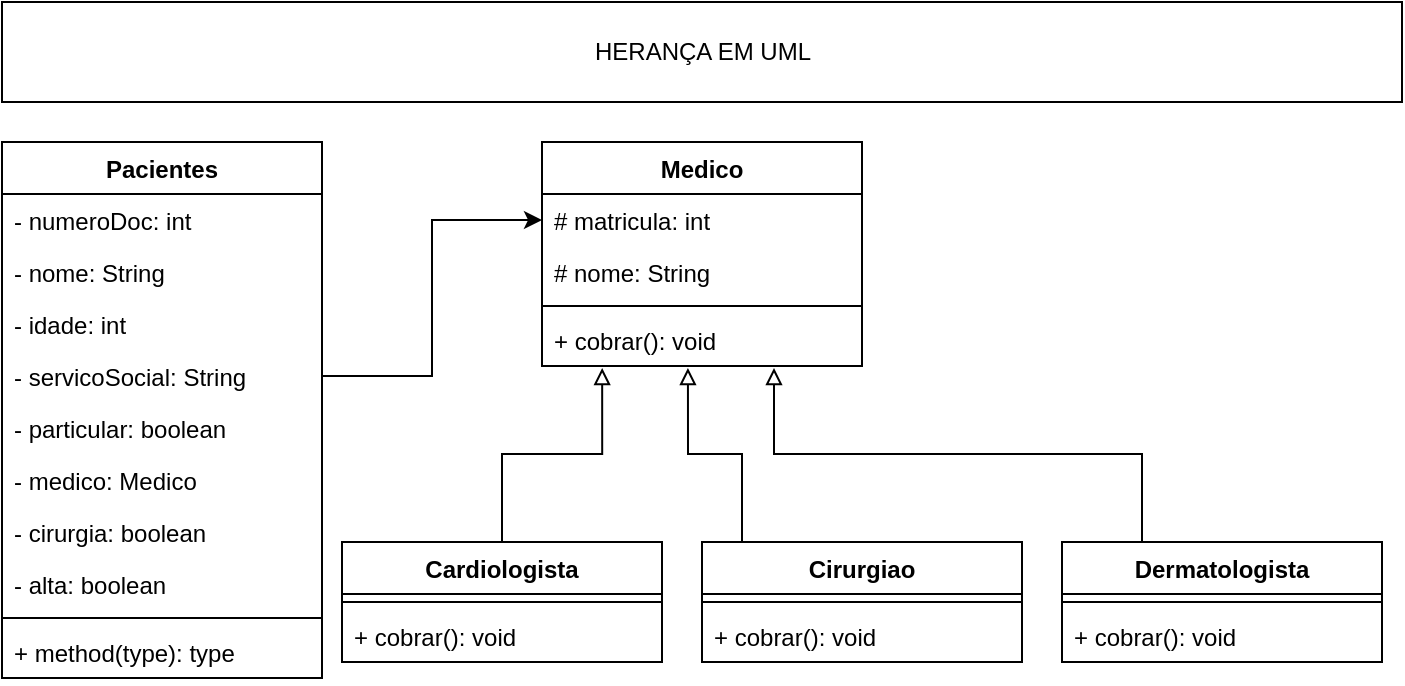 <mxfile version="15.6.8" type="google"><diagram id="8_ld4pD4JJ_oqyoVyFri" name="Page-1"><mxGraphModel dx="786" dy="468" grid="1" gridSize="10" guides="1" tooltips="1" connect="1" arrows="1" fold="1" page="1" pageScale="1" pageWidth="827" pageHeight="1169" math="0" shadow="0"><root><mxCell id="0"/><mxCell id="1" parent="0"/><mxCell id="nzoXcCiEmGecCTO48xiJ-1" value="Pacientes" style="swimlane;fontStyle=1;align=center;verticalAlign=top;childLayout=stackLayout;horizontal=1;startSize=26;horizontalStack=0;resizeParent=1;resizeParentMax=0;resizeLast=0;collapsible=1;marginBottom=0;" vertex="1" parent="1"><mxGeometry x="50" y="100" width="160" height="268" as="geometry"/></mxCell><mxCell id="nzoXcCiEmGecCTO48xiJ-2" value="- numeroDoc: int" style="text;strokeColor=none;fillColor=none;align=left;verticalAlign=top;spacingLeft=4;spacingRight=4;overflow=hidden;rotatable=0;points=[[0,0.5],[1,0.5]];portConstraint=eastwest;" vertex="1" parent="nzoXcCiEmGecCTO48xiJ-1"><mxGeometry y="26" width="160" height="26" as="geometry"/></mxCell><mxCell id="nzoXcCiEmGecCTO48xiJ-10" value="- nome: String" style="text;strokeColor=none;fillColor=none;align=left;verticalAlign=top;spacingLeft=4;spacingRight=4;overflow=hidden;rotatable=0;points=[[0,0.5],[1,0.5]];portConstraint=eastwest;" vertex="1" parent="nzoXcCiEmGecCTO48xiJ-1"><mxGeometry y="52" width="160" height="26" as="geometry"/></mxCell><mxCell id="nzoXcCiEmGecCTO48xiJ-11" value="- idade: int" style="text;strokeColor=none;fillColor=none;align=left;verticalAlign=top;spacingLeft=4;spacingRight=4;overflow=hidden;rotatable=0;points=[[0,0.5],[1,0.5]];portConstraint=eastwest;" vertex="1" parent="nzoXcCiEmGecCTO48xiJ-1"><mxGeometry y="78" width="160" height="26" as="geometry"/></mxCell><mxCell id="nzoXcCiEmGecCTO48xiJ-12" value="- servicoSocial: String" style="text;strokeColor=none;fillColor=none;align=left;verticalAlign=top;spacingLeft=4;spacingRight=4;overflow=hidden;rotatable=0;points=[[0,0.5],[1,0.5]];portConstraint=eastwest;" vertex="1" parent="nzoXcCiEmGecCTO48xiJ-1"><mxGeometry y="104" width="160" height="26" as="geometry"/></mxCell><mxCell id="nzoXcCiEmGecCTO48xiJ-13" value="- particular: boolean" style="text;strokeColor=none;fillColor=none;align=left;verticalAlign=top;spacingLeft=4;spacingRight=4;overflow=hidden;rotatable=0;points=[[0,0.5],[1,0.5]];portConstraint=eastwest;" vertex="1" parent="nzoXcCiEmGecCTO48xiJ-1"><mxGeometry y="130" width="160" height="26" as="geometry"/></mxCell><mxCell id="nzoXcCiEmGecCTO48xiJ-14" value="- medico: Medico" style="text;strokeColor=none;fillColor=none;align=left;verticalAlign=top;spacingLeft=4;spacingRight=4;overflow=hidden;rotatable=0;points=[[0,0.5],[1,0.5]];portConstraint=eastwest;" vertex="1" parent="nzoXcCiEmGecCTO48xiJ-1"><mxGeometry y="156" width="160" height="26" as="geometry"/></mxCell><mxCell id="nzoXcCiEmGecCTO48xiJ-15" value="- cirurgia: boolean" style="text;strokeColor=none;fillColor=none;align=left;verticalAlign=top;spacingLeft=4;spacingRight=4;overflow=hidden;rotatable=0;points=[[0,0.5],[1,0.5]];portConstraint=eastwest;" vertex="1" parent="nzoXcCiEmGecCTO48xiJ-1"><mxGeometry y="182" width="160" height="26" as="geometry"/></mxCell><mxCell id="nzoXcCiEmGecCTO48xiJ-16" value="- alta: boolean" style="text;strokeColor=none;fillColor=none;align=left;verticalAlign=top;spacingLeft=4;spacingRight=4;overflow=hidden;rotatable=0;points=[[0,0.5],[1,0.5]];portConstraint=eastwest;" vertex="1" parent="nzoXcCiEmGecCTO48xiJ-1"><mxGeometry y="208" width="160" height="26" as="geometry"/></mxCell><mxCell id="nzoXcCiEmGecCTO48xiJ-3" value="" style="line;strokeWidth=1;fillColor=none;align=left;verticalAlign=middle;spacingTop=-1;spacingLeft=3;spacingRight=3;rotatable=0;labelPosition=right;points=[];portConstraint=eastwest;" vertex="1" parent="nzoXcCiEmGecCTO48xiJ-1"><mxGeometry y="234" width="160" height="8" as="geometry"/></mxCell><mxCell id="nzoXcCiEmGecCTO48xiJ-4" value="+ method(type): type" style="text;strokeColor=none;fillColor=none;align=left;verticalAlign=top;spacingLeft=4;spacingRight=4;overflow=hidden;rotatable=0;points=[[0,0.5],[1,0.5]];portConstraint=eastwest;" vertex="1" parent="nzoXcCiEmGecCTO48xiJ-1"><mxGeometry y="242" width="160" height="26" as="geometry"/></mxCell><mxCell id="nzoXcCiEmGecCTO48xiJ-5" value="HERANÇA EM UML" style="html=1;" vertex="1" parent="1"><mxGeometry x="50" y="30" width="700" height="50" as="geometry"/></mxCell><mxCell id="nzoXcCiEmGecCTO48xiJ-6" value="Medico" style="swimlane;fontStyle=1;align=center;verticalAlign=top;childLayout=stackLayout;horizontal=1;startSize=26;horizontalStack=0;resizeParent=1;resizeParentMax=0;resizeLast=0;collapsible=1;marginBottom=0;" vertex="1" parent="1"><mxGeometry x="320" y="100" width="160" height="112" as="geometry"/></mxCell><mxCell id="nzoXcCiEmGecCTO48xiJ-7" value="# matricula: int" style="text;strokeColor=none;fillColor=none;align=left;verticalAlign=top;spacingLeft=4;spacingRight=4;overflow=hidden;rotatable=0;points=[[0,0.5],[1,0.5]];portConstraint=eastwest;" vertex="1" parent="nzoXcCiEmGecCTO48xiJ-6"><mxGeometry y="26" width="160" height="26" as="geometry"/></mxCell><mxCell id="nzoXcCiEmGecCTO48xiJ-17" value="# nome: String" style="text;strokeColor=none;fillColor=none;align=left;verticalAlign=top;spacingLeft=4;spacingRight=4;overflow=hidden;rotatable=0;points=[[0,0.5],[1,0.5]];portConstraint=eastwest;" vertex="1" parent="nzoXcCiEmGecCTO48xiJ-6"><mxGeometry y="52" width="160" height="26" as="geometry"/></mxCell><mxCell id="nzoXcCiEmGecCTO48xiJ-8" value="" style="line;strokeWidth=1;fillColor=none;align=left;verticalAlign=middle;spacingTop=-1;spacingLeft=3;spacingRight=3;rotatable=0;labelPosition=right;points=[];portConstraint=eastwest;" vertex="1" parent="nzoXcCiEmGecCTO48xiJ-6"><mxGeometry y="78" width="160" height="8" as="geometry"/></mxCell><mxCell id="nzoXcCiEmGecCTO48xiJ-9" value="+ cobrar(): void" style="text;strokeColor=none;fillColor=none;align=left;verticalAlign=top;spacingLeft=4;spacingRight=4;overflow=hidden;rotatable=0;points=[[0,0.5],[1,0.5]];portConstraint=eastwest;" vertex="1" parent="nzoXcCiEmGecCTO48xiJ-6"><mxGeometry y="86" width="160" height="26" as="geometry"/></mxCell><mxCell id="nzoXcCiEmGecCTO48xiJ-39" style="edgeStyle=orthogonalEdgeStyle;rounded=0;orthogonalLoop=1;jettySize=auto;html=1;exitX=0.5;exitY=0;exitDx=0;exitDy=0;entryX=0.188;entryY=1.038;entryDx=0;entryDy=0;entryPerimeter=0;endArrow=block;endFill=0;" edge="1" parent="1" source="nzoXcCiEmGecCTO48xiJ-18" target="nzoXcCiEmGecCTO48xiJ-9"><mxGeometry relative="1" as="geometry"/></mxCell><mxCell id="nzoXcCiEmGecCTO48xiJ-18" value="Cardiologista" style="swimlane;fontStyle=1;align=center;verticalAlign=top;childLayout=stackLayout;horizontal=1;startSize=26;horizontalStack=0;resizeParent=1;resizeParentMax=0;resizeLast=0;collapsible=1;marginBottom=0;" vertex="1" parent="1"><mxGeometry x="220" y="300" width="160" height="60" as="geometry"/></mxCell><mxCell id="nzoXcCiEmGecCTO48xiJ-21" value="" style="line;strokeWidth=1;fillColor=none;align=left;verticalAlign=middle;spacingTop=-1;spacingLeft=3;spacingRight=3;rotatable=0;labelPosition=right;points=[];portConstraint=eastwest;" vertex="1" parent="nzoXcCiEmGecCTO48xiJ-18"><mxGeometry y="26" width="160" height="8" as="geometry"/></mxCell><mxCell id="nzoXcCiEmGecCTO48xiJ-22" value="+ cobrar(): void" style="text;strokeColor=none;fillColor=none;align=left;verticalAlign=top;spacingLeft=4;spacingRight=4;overflow=hidden;rotatable=0;points=[[0,0.5],[1,0.5]];portConstraint=eastwest;" vertex="1" parent="nzoXcCiEmGecCTO48xiJ-18"><mxGeometry y="34" width="160" height="26" as="geometry"/></mxCell><mxCell id="nzoXcCiEmGecCTO48xiJ-35" style="edgeStyle=orthogonalEdgeStyle;rounded=0;orthogonalLoop=1;jettySize=auto;html=1;exitX=0.25;exitY=0;exitDx=0;exitDy=0;entryX=0.456;entryY=1.038;entryDx=0;entryDy=0;entryPerimeter=0;endArrow=block;endFill=0;" edge="1" parent="1" source="nzoXcCiEmGecCTO48xiJ-23" target="nzoXcCiEmGecCTO48xiJ-9"><mxGeometry relative="1" as="geometry"><Array as="points"><mxPoint x="420" y="300"/><mxPoint x="420" y="260"/><mxPoint x="420" y="256"/><mxPoint x="393" y="256"/></Array></mxGeometry></mxCell><mxCell id="nzoXcCiEmGecCTO48xiJ-23" value="Cirurgiao" style="swimlane;fontStyle=1;align=center;verticalAlign=top;childLayout=stackLayout;horizontal=1;startSize=26;horizontalStack=0;resizeParent=1;resizeParentMax=0;resizeLast=0;collapsible=1;marginBottom=0;" vertex="1" parent="1"><mxGeometry x="400" y="300" width="160" height="60" as="geometry"/></mxCell><mxCell id="nzoXcCiEmGecCTO48xiJ-26" value="" style="line;strokeWidth=1;fillColor=none;align=left;verticalAlign=middle;spacingTop=-1;spacingLeft=3;spacingRight=3;rotatable=0;labelPosition=right;points=[];portConstraint=eastwest;" vertex="1" parent="nzoXcCiEmGecCTO48xiJ-23"><mxGeometry y="26" width="160" height="8" as="geometry"/></mxCell><mxCell id="nzoXcCiEmGecCTO48xiJ-27" value="+ cobrar(): void" style="text;strokeColor=none;fillColor=none;align=left;verticalAlign=top;spacingLeft=4;spacingRight=4;overflow=hidden;rotatable=0;points=[[0,0.5],[1,0.5]];portConstraint=eastwest;" vertex="1" parent="nzoXcCiEmGecCTO48xiJ-23"><mxGeometry y="34" width="160" height="26" as="geometry"/></mxCell><mxCell id="nzoXcCiEmGecCTO48xiJ-38" style="edgeStyle=orthogonalEdgeStyle;rounded=0;orthogonalLoop=1;jettySize=auto;html=1;exitX=0.25;exitY=0;exitDx=0;exitDy=0;entryX=0.725;entryY=1.038;entryDx=0;entryDy=0;entryPerimeter=0;endArrow=block;endFill=0;" edge="1" parent="1" source="nzoXcCiEmGecCTO48xiJ-28" target="nzoXcCiEmGecCTO48xiJ-9"><mxGeometry relative="1" as="geometry"><Array as="points"><mxPoint x="620" y="256"/><mxPoint x="436" y="256"/></Array></mxGeometry></mxCell><mxCell id="nzoXcCiEmGecCTO48xiJ-28" value="Dermatologista" style="swimlane;fontStyle=1;align=center;verticalAlign=top;childLayout=stackLayout;horizontal=1;startSize=26;horizontalStack=0;resizeParent=1;resizeParentMax=0;resizeLast=0;collapsible=1;marginBottom=0;" vertex="1" parent="1"><mxGeometry x="580" y="300" width="160" height="60" as="geometry"/></mxCell><mxCell id="nzoXcCiEmGecCTO48xiJ-31" value="" style="line;strokeWidth=1;fillColor=none;align=left;verticalAlign=middle;spacingTop=-1;spacingLeft=3;spacingRight=3;rotatable=0;labelPosition=right;points=[];portConstraint=eastwest;" vertex="1" parent="nzoXcCiEmGecCTO48xiJ-28"><mxGeometry y="26" width="160" height="8" as="geometry"/></mxCell><mxCell id="nzoXcCiEmGecCTO48xiJ-32" value="+ cobrar(): void" style="text;strokeColor=none;fillColor=none;align=left;verticalAlign=top;spacingLeft=4;spacingRight=4;overflow=hidden;rotatable=0;points=[[0,0.5],[1,0.5]];portConstraint=eastwest;" vertex="1" parent="nzoXcCiEmGecCTO48xiJ-28"><mxGeometry y="34" width="160" height="26" as="geometry"/></mxCell><mxCell id="nzoXcCiEmGecCTO48xiJ-40" style="edgeStyle=orthogonalEdgeStyle;rounded=0;orthogonalLoop=1;jettySize=auto;html=1;exitX=1;exitY=0.5;exitDx=0;exitDy=0;entryX=0;entryY=0.5;entryDx=0;entryDy=0;endArrow=classic;endFill=1;" edge="1" parent="1" source="nzoXcCiEmGecCTO48xiJ-12" target="nzoXcCiEmGecCTO48xiJ-7"><mxGeometry relative="1" as="geometry"/></mxCell></root></mxGraphModel></diagram></mxfile>